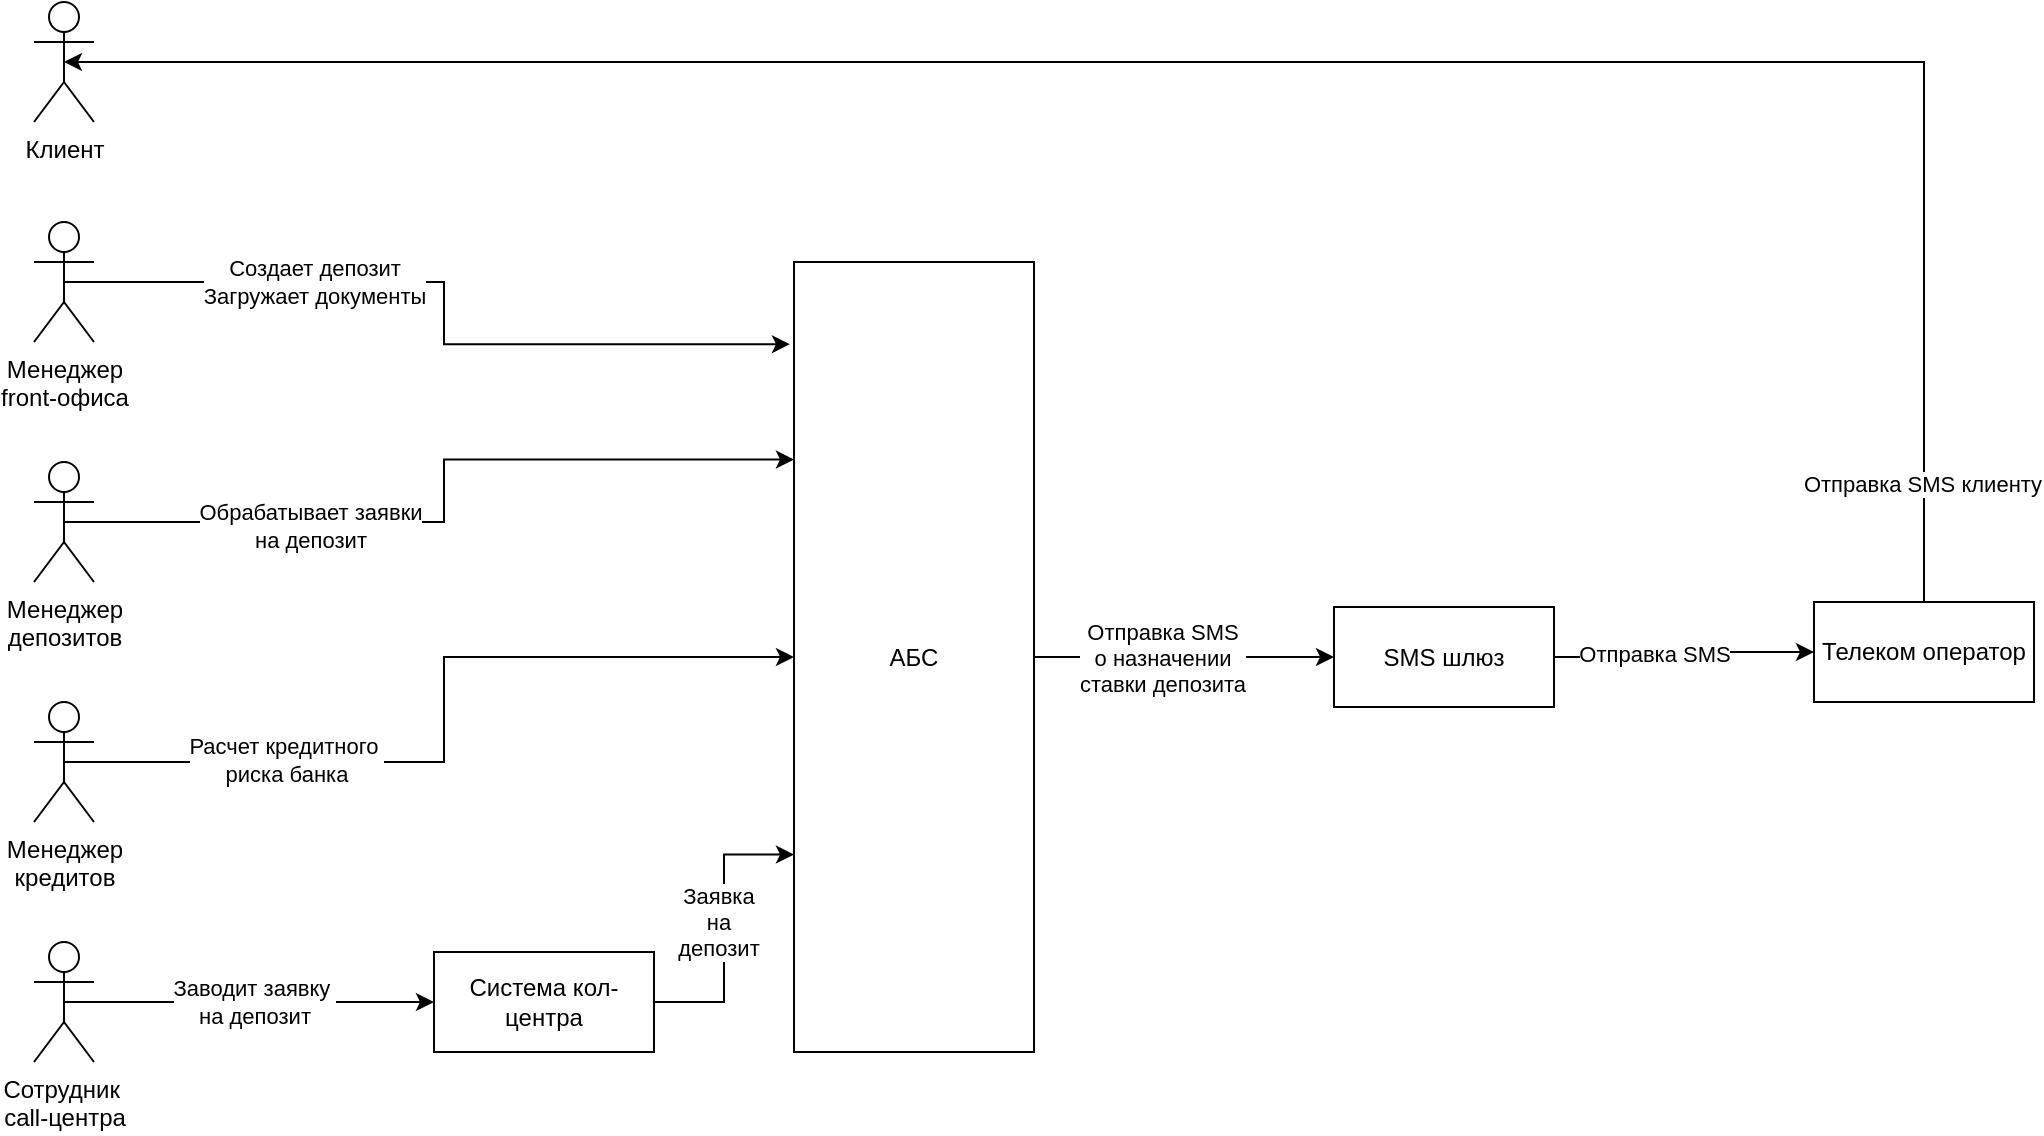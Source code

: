 <mxfile version="26.0.4">
  <diagram name="Page-1" id="XZUraAcWAxgemYVRdINM">
    <mxGraphModel dx="1192" dy="854" grid="1" gridSize="10" guides="1" tooltips="1" connect="1" arrows="1" fold="1" page="1" pageScale="1" pageWidth="827" pageHeight="1169" math="0" shadow="0">
      <root>
        <mxCell id="0" />
        <mxCell id="1" parent="0" />
        <mxCell id="cN94hHZzQ2RN9YNxzTGH-1" value="Клиент" style="shape=umlActor;verticalLabelPosition=bottom;verticalAlign=top;html=1;" vertex="1" parent="1">
          <mxGeometry x="60" y="110" width="30" height="60" as="geometry" />
        </mxCell>
        <mxCell id="cN94hHZzQ2RN9YNxzTGH-2" value="Менеджер&lt;div&gt;front-офиса&lt;/div&gt;" style="shape=umlActor;verticalLabelPosition=bottom;verticalAlign=top;html=1;" vertex="1" parent="1">
          <mxGeometry x="60" y="220" width="30" height="60" as="geometry" />
        </mxCell>
        <mxCell id="cN94hHZzQ2RN9YNxzTGH-12" style="edgeStyle=orthogonalEdgeStyle;rounded=0;orthogonalLoop=1;jettySize=auto;html=1;exitX=0.5;exitY=0.5;exitDx=0;exitDy=0;exitPerimeter=0;entryX=0;entryY=0.25;entryDx=0;entryDy=0;" edge="1" parent="1" source="cN94hHZzQ2RN9YNxzTGH-3" target="cN94hHZzQ2RN9YNxzTGH-9">
          <mxGeometry relative="1" as="geometry" />
        </mxCell>
        <mxCell id="cN94hHZzQ2RN9YNxzTGH-13" value="Обрабатывает заявки&lt;div&gt;на депозит&lt;/div&gt;" style="edgeLabel;html=1;align=center;verticalAlign=middle;resizable=0;points=[];" vertex="1" connectable="0" parent="cN94hHZzQ2RN9YNxzTGH-12">
          <mxGeometry x="-0.379" y="-2" relative="1" as="geometry">
            <mxPoint as="offset" />
          </mxGeometry>
        </mxCell>
        <mxCell id="cN94hHZzQ2RN9YNxzTGH-3" value="Менеджер&lt;div&gt;депозитов&lt;/div&gt;" style="shape=umlActor;verticalLabelPosition=bottom;verticalAlign=top;html=1;" vertex="1" parent="1">
          <mxGeometry x="60" y="340" width="30" height="60" as="geometry" />
        </mxCell>
        <mxCell id="cN94hHZzQ2RN9YNxzTGH-24" style="edgeStyle=orthogonalEdgeStyle;rounded=0;orthogonalLoop=1;jettySize=auto;html=1;exitX=0.5;exitY=0.5;exitDx=0;exitDy=0;exitPerimeter=0;entryX=0;entryY=0.5;entryDx=0;entryDy=0;" edge="1" parent="1" source="cN94hHZzQ2RN9YNxzTGH-4" target="cN94hHZzQ2RN9YNxzTGH-9">
          <mxGeometry relative="1" as="geometry" />
        </mxCell>
        <mxCell id="cN94hHZzQ2RN9YNxzTGH-25" value="Расчет кредитного&amp;nbsp;&lt;div&gt;риска банка&lt;/div&gt;" style="edgeLabel;html=1;align=center;verticalAlign=middle;resizable=0;points=[];" vertex="1" connectable="0" parent="cN94hHZzQ2RN9YNxzTGH-24">
          <mxGeometry x="-0.468" y="1" relative="1" as="geometry">
            <mxPoint as="offset" />
          </mxGeometry>
        </mxCell>
        <mxCell id="cN94hHZzQ2RN9YNxzTGH-4" value="Менеджер&lt;div&gt;кредитов&lt;/div&gt;" style="shape=umlActor;verticalLabelPosition=bottom;verticalAlign=top;html=1;" vertex="1" parent="1">
          <mxGeometry x="60" y="460" width="30" height="60" as="geometry" />
        </mxCell>
        <mxCell id="cN94hHZzQ2RN9YNxzTGH-7" style="edgeStyle=orthogonalEdgeStyle;rounded=0;orthogonalLoop=1;jettySize=auto;html=1;exitX=0.5;exitY=0.5;exitDx=0;exitDy=0;exitPerimeter=0;entryX=0;entryY=0.5;entryDx=0;entryDy=0;" edge="1" parent="1" source="cN94hHZzQ2RN9YNxzTGH-5" target="cN94hHZzQ2RN9YNxzTGH-6">
          <mxGeometry relative="1" as="geometry" />
        </mxCell>
        <mxCell id="cN94hHZzQ2RN9YNxzTGH-8" value="Заводит заявку&amp;nbsp;&lt;div&gt;на депозит&lt;/div&gt;" style="edgeLabel;html=1;align=center;verticalAlign=middle;resizable=0;points=[];" vertex="1" connectable="0" parent="cN94hHZzQ2RN9YNxzTGH-7">
          <mxGeometry x="-0.189" y="-2" relative="1" as="geometry">
            <mxPoint x="20" y="-2" as="offset" />
          </mxGeometry>
        </mxCell>
        <mxCell id="cN94hHZzQ2RN9YNxzTGH-5" value="Сотрудник&amp;nbsp;&lt;div&gt;call-центра&lt;/div&gt;" style="shape=umlActor;verticalLabelPosition=bottom;verticalAlign=top;html=1;" vertex="1" parent="1">
          <mxGeometry x="60" y="580" width="30" height="60" as="geometry" />
        </mxCell>
        <mxCell id="cN94hHZzQ2RN9YNxzTGH-10" style="edgeStyle=orthogonalEdgeStyle;rounded=0;orthogonalLoop=1;jettySize=auto;html=1;exitX=1;exitY=0.5;exitDx=0;exitDy=0;entryX=0;entryY=0.75;entryDx=0;entryDy=0;" edge="1" parent="1" source="cN94hHZzQ2RN9YNxzTGH-6" target="cN94hHZzQ2RN9YNxzTGH-9">
          <mxGeometry relative="1" as="geometry" />
        </mxCell>
        <mxCell id="cN94hHZzQ2RN9YNxzTGH-11" value="Заявка&lt;div&gt;на&lt;/div&gt;&lt;div&gt;депозит&lt;/div&gt;" style="edgeLabel;html=1;align=center;verticalAlign=middle;resizable=0;points=[];" vertex="1" connectable="0" parent="cN94hHZzQ2RN9YNxzTGH-10">
          <mxGeometry x="0.197" y="3" relative="1" as="geometry">
            <mxPoint y="11" as="offset" />
          </mxGeometry>
        </mxCell>
        <mxCell id="cN94hHZzQ2RN9YNxzTGH-6" value="Система кол-центра" style="html=1;whiteSpace=wrap;" vertex="1" parent="1">
          <mxGeometry x="260" y="585" width="110" height="50" as="geometry" />
        </mxCell>
        <mxCell id="cN94hHZzQ2RN9YNxzTGH-16" style="edgeStyle=orthogonalEdgeStyle;rounded=0;orthogonalLoop=1;jettySize=auto;html=1;exitX=1;exitY=0.5;exitDx=0;exitDy=0;entryX=0;entryY=0.5;entryDx=0;entryDy=0;" edge="1" parent="1" source="cN94hHZzQ2RN9YNxzTGH-9" target="cN94hHZzQ2RN9YNxzTGH-14">
          <mxGeometry relative="1" as="geometry" />
        </mxCell>
        <mxCell id="cN94hHZzQ2RN9YNxzTGH-17" value="Отправка SMS&lt;div&gt;о назначении&lt;/div&gt;&lt;div&gt;ставки депозита&lt;/div&gt;" style="edgeLabel;html=1;align=center;verticalAlign=middle;resizable=0;points=[];" vertex="1" connectable="0" parent="cN94hHZzQ2RN9YNxzTGH-16">
          <mxGeometry x="-0.145" y="1" relative="1" as="geometry">
            <mxPoint y="1" as="offset" />
          </mxGeometry>
        </mxCell>
        <mxCell id="cN94hHZzQ2RN9YNxzTGH-9" value="АБС" style="html=1;whiteSpace=wrap;" vertex="1" parent="1">
          <mxGeometry x="440" y="240" width="120" height="395" as="geometry" />
        </mxCell>
        <mxCell id="cN94hHZzQ2RN9YNxzTGH-18" style="edgeStyle=orthogonalEdgeStyle;rounded=0;orthogonalLoop=1;jettySize=auto;html=1;exitX=1;exitY=0.5;exitDx=0;exitDy=0;entryX=0;entryY=0.5;entryDx=0;entryDy=0;" edge="1" parent="1" source="cN94hHZzQ2RN9YNxzTGH-14" target="cN94hHZzQ2RN9YNxzTGH-15">
          <mxGeometry relative="1" as="geometry" />
        </mxCell>
        <mxCell id="cN94hHZzQ2RN9YNxzTGH-19" value="Отправка SMS" style="edgeLabel;html=1;align=center;verticalAlign=middle;resizable=0;points=[];" vertex="1" connectable="0" parent="cN94hHZzQ2RN9YNxzTGH-18">
          <mxGeometry x="-0.243" y="3" relative="1" as="geometry">
            <mxPoint y="1" as="offset" />
          </mxGeometry>
        </mxCell>
        <mxCell id="cN94hHZzQ2RN9YNxzTGH-14" value="SMS шлюз" style="html=1;whiteSpace=wrap;" vertex="1" parent="1">
          <mxGeometry x="710" y="412.5" width="110" height="50" as="geometry" />
        </mxCell>
        <mxCell id="cN94hHZzQ2RN9YNxzTGH-15" value="Телеком оператор" style="html=1;whiteSpace=wrap;" vertex="1" parent="1">
          <mxGeometry x="950" y="410" width="110" height="50" as="geometry" />
        </mxCell>
        <mxCell id="cN94hHZzQ2RN9YNxzTGH-20" style="edgeStyle=orthogonalEdgeStyle;rounded=0;orthogonalLoop=1;jettySize=auto;html=1;exitX=0.5;exitY=0;exitDx=0;exitDy=0;entryX=0.5;entryY=0.5;entryDx=0;entryDy=0;entryPerimeter=0;" edge="1" parent="1" source="cN94hHZzQ2RN9YNxzTGH-15" target="cN94hHZzQ2RN9YNxzTGH-1">
          <mxGeometry relative="1" as="geometry">
            <Array as="points">
              <mxPoint x="1005" y="140" />
            </Array>
          </mxGeometry>
        </mxCell>
        <mxCell id="cN94hHZzQ2RN9YNxzTGH-21" value="Отправка SMS клиенту" style="edgeLabel;html=1;align=center;verticalAlign=middle;resizable=0;points=[];" vertex="1" connectable="0" parent="cN94hHZzQ2RN9YNxzTGH-20">
          <mxGeometry x="-0.902" y="1" relative="1" as="geometry">
            <mxPoint as="offset" />
          </mxGeometry>
        </mxCell>
        <mxCell id="cN94hHZzQ2RN9YNxzTGH-26" style="edgeStyle=orthogonalEdgeStyle;rounded=0;orthogonalLoop=1;jettySize=auto;html=1;exitX=0.5;exitY=0.5;exitDx=0;exitDy=0;exitPerimeter=0;entryX=-0.017;entryY=0.104;entryDx=0;entryDy=0;entryPerimeter=0;" edge="1" parent="1" source="cN94hHZzQ2RN9YNxzTGH-2" target="cN94hHZzQ2RN9YNxzTGH-9">
          <mxGeometry relative="1" as="geometry" />
        </mxCell>
        <mxCell id="cN94hHZzQ2RN9YNxzTGH-27" value="Создает депозит&lt;div&gt;Загружает документы&lt;/div&gt;" style="edgeLabel;html=1;align=center;verticalAlign=middle;resizable=0;points=[];" vertex="1" connectable="0" parent="cN94hHZzQ2RN9YNxzTGH-26">
          <mxGeometry x="-0.34" y="1" relative="1" as="geometry">
            <mxPoint x="-5" y="1" as="offset" />
          </mxGeometry>
        </mxCell>
      </root>
    </mxGraphModel>
  </diagram>
</mxfile>
